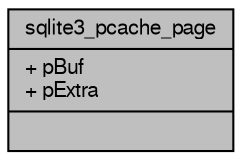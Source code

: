 digraph "sqlite3_pcache_page"
{
  edge [fontname="FreeSans",fontsize="10",labelfontname="FreeSans",labelfontsize="10"];
  node [fontname="FreeSans",fontsize="10",shape=record];
  Node1 [label="{sqlite3_pcache_page\n|+ pBuf\l+ pExtra\l|}",height=0.2,width=0.4,color="black", fillcolor="grey75", style="filled", fontcolor="black"];
}
